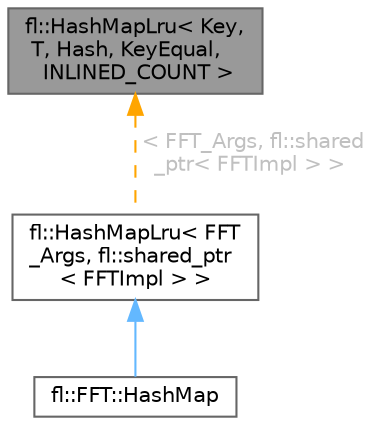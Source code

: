 digraph "fl::HashMapLru&lt; Key, T, Hash, KeyEqual, INLINED_COUNT &gt;"
{
 // INTERACTIVE_SVG=YES
 // LATEX_PDF_SIZE
  bgcolor="transparent";
  edge [fontname=Helvetica,fontsize=10,labelfontname=Helvetica,labelfontsize=10];
  node [fontname=Helvetica,fontsize=10,shape=box,height=0.2,width=0.4];
  Node1 [id="Node000001",label="fl::HashMapLru\< Key,\l T, Hash, KeyEqual,\l INLINED_COUNT \>",height=0.2,width=0.4,color="gray40", fillcolor="grey60", style="filled", fontcolor="black",tooltip=" "];
  Node1 -> Node2 [id="edge1_Node000001_Node000002",dir="back",color="orange",style="dashed",tooltip=" ",label=" \< FFT_Args, fl::shared\l_ptr\< FFTImpl \> \>",fontcolor="grey" ];
  Node2 [id="Node000002",label="fl::HashMapLru\< FFT\l_Args, fl::shared_ptr\l\< FFTImpl \> \>",height=0.2,width=0.4,color="gray40", fillcolor="white", style="filled",URL="$d1/df3/classfl_1_1_hash_map_lru.html",tooltip=" "];
  Node2 -> Node3 [id="edge2_Node000002_Node000003",dir="back",color="steelblue1",style="solid",tooltip=" "];
  Node3 [id="Node000003",label="fl::FFT::HashMap",height=0.2,width=0.4,color="gray40", fillcolor="white", style="filled",URL="$da/d77/structfl_1_1_f_f_t_1_1_hash_map.html",tooltip=" "];
}
